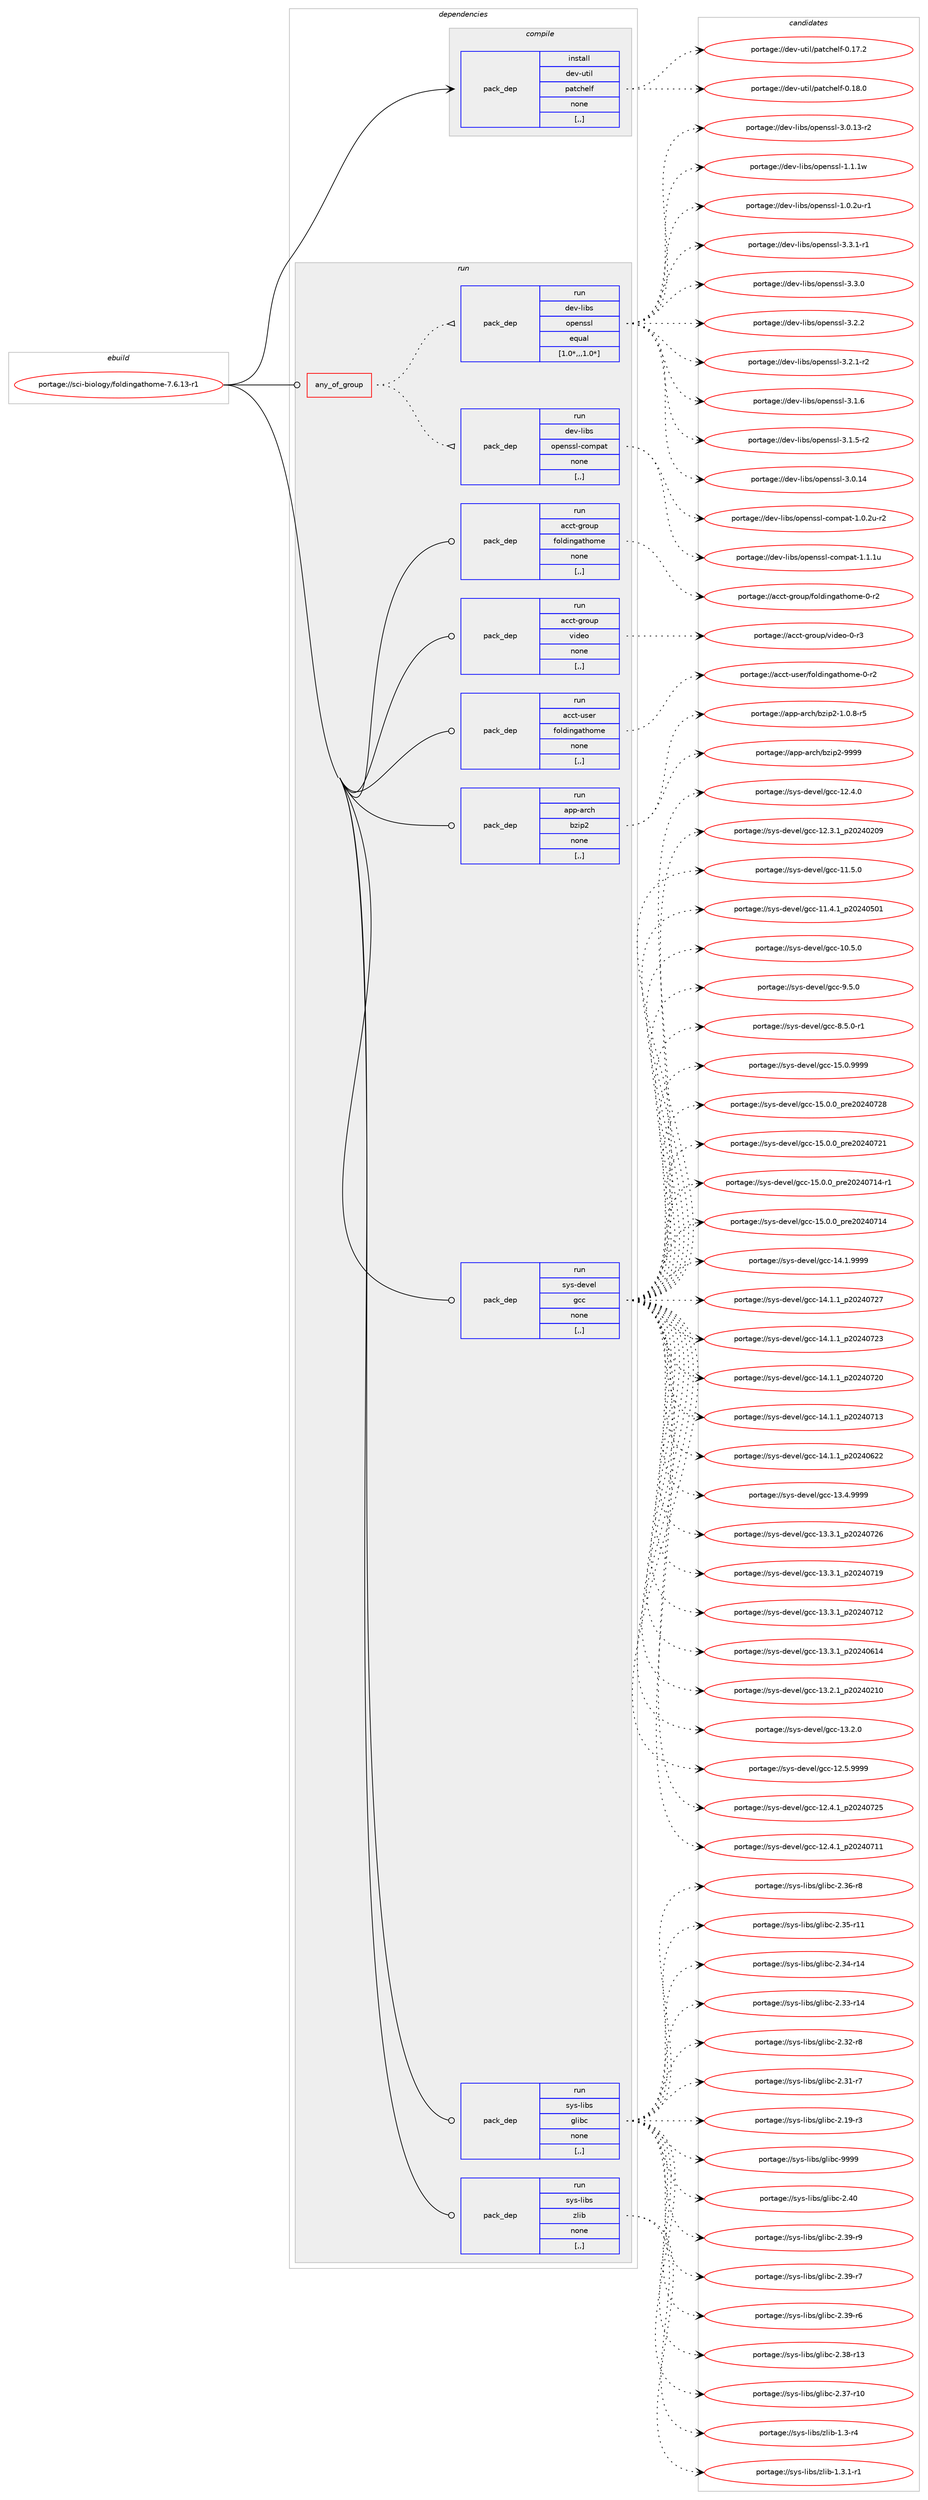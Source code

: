 digraph prolog {

# *************
# Graph options
# *************

newrank=true;
concentrate=true;
compound=true;
graph [rankdir=LR,fontname=Helvetica,fontsize=10,ranksep=1.5];#, ranksep=2.5, nodesep=0.2];
edge  [arrowhead=vee];
node  [fontname=Helvetica,fontsize=10];

# **********
# The ebuild
# **********

subgraph cluster_leftcol {
color=gray;
label=<<i>ebuild</i>>;
id [label="portage://sci-biology/foldingathome-7.6.13-r1", color=red, width=4, href="../sci-biology/foldingathome-7.6.13-r1.svg"];
}

# ****************
# The dependencies
# ****************

subgraph cluster_midcol {
color=gray;
label=<<i>dependencies</i>>;
subgraph cluster_compile {
fillcolor="#eeeeee";
style=filled;
label=<<i>compile</i>>;
subgraph pack285738 {
dependency392482 [label=<<TABLE BORDER="0" CELLBORDER="1" CELLSPACING="0" CELLPADDING="4" WIDTH="220"><TR><TD ROWSPAN="6" CELLPADDING="30">pack_dep</TD></TR><TR><TD WIDTH="110">install</TD></TR><TR><TD>dev-util</TD></TR><TR><TD>patchelf</TD></TR><TR><TD>none</TD></TR><TR><TD>[,,]</TD></TR></TABLE>>, shape=none, color=blue];
}
id:e -> dependency392482:w [weight=20,style="solid",arrowhead="vee"];
}
subgraph cluster_compileandrun {
fillcolor="#eeeeee";
style=filled;
label=<<i>compile and run</i>>;
}
subgraph cluster_run {
fillcolor="#eeeeee";
style=filled;
label=<<i>run</i>>;
subgraph any2603 {
dependency392483 [label=<<TABLE BORDER="0" CELLBORDER="1" CELLSPACING="0" CELLPADDING="4"><TR><TD CELLPADDING="10">any_of_group</TD></TR></TABLE>>, shape=none, color=red];subgraph pack285739 {
dependency392484 [label=<<TABLE BORDER="0" CELLBORDER="1" CELLSPACING="0" CELLPADDING="4" WIDTH="220"><TR><TD ROWSPAN="6" CELLPADDING="30">pack_dep</TD></TR><TR><TD WIDTH="110">run</TD></TR><TR><TD>dev-libs</TD></TR><TR><TD>openssl-compat</TD></TR><TR><TD>none</TD></TR><TR><TD>[,,]</TD></TR></TABLE>>, shape=none, color=blue];
}
dependency392483:e -> dependency392484:w [weight=20,style="dotted",arrowhead="oinv"];
subgraph pack285740 {
dependency392485 [label=<<TABLE BORDER="0" CELLBORDER="1" CELLSPACING="0" CELLPADDING="4" WIDTH="220"><TR><TD ROWSPAN="6" CELLPADDING="30">pack_dep</TD></TR><TR><TD WIDTH="110">run</TD></TR><TR><TD>dev-libs</TD></TR><TR><TD>openssl</TD></TR><TR><TD>equal</TD></TR><TR><TD>[1.0*,,,1.0*]</TD></TR></TABLE>>, shape=none, color=blue];
}
dependency392483:e -> dependency392485:w [weight=20,style="dotted",arrowhead="oinv"];
}
id:e -> dependency392483:w [weight=20,style="solid",arrowhead="odot"];
subgraph pack285741 {
dependency392486 [label=<<TABLE BORDER="0" CELLBORDER="1" CELLSPACING="0" CELLPADDING="4" WIDTH="220"><TR><TD ROWSPAN="6" CELLPADDING="30">pack_dep</TD></TR><TR><TD WIDTH="110">run</TD></TR><TR><TD>acct-group</TD></TR><TR><TD>foldingathome</TD></TR><TR><TD>none</TD></TR><TR><TD>[,,]</TD></TR></TABLE>>, shape=none, color=blue];
}
id:e -> dependency392486:w [weight=20,style="solid",arrowhead="odot"];
subgraph pack285742 {
dependency392487 [label=<<TABLE BORDER="0" CELLBORDER="1" CELLSPACING="0" CELLPADDING="4" WIDTH="220"><TR><TD ROWSPAN="6" CELLPADDING="30">pack_dep</TD></TR><TR><TD WIDTH="110">run</TD></TR><TR><TD>acct-group</TD></TR><TR><TD>video</TD></TR><TR><TD>none</TD></TR><TR><TD>[,,]</TD></TR></TABLE>>, shape=none, color=blue];
}
id:e -> dependency392487:w [weight=20,style="solid",arrowhead="odot"];
subgraph pack285743 {
dependency392488 [label=<<TABLE BORDER="0" CELLBORDER="1" CELLSPACING="0" CELLPADDING="4" WIDTH="220"><TR><TD ROWSPAN="6" CELLPADDING="30">pack_dep</TD></TR><TR><TD WIDTH="110">run</TD></TR><TR><TD>acct-user</TD></TR><TR><TD>foldingathome</TD></TR><TR><TD>none</TD></TR><TR><TD>[,,]</TD></TR></TABLE>>, shape=none, color=blue];
}
id:e -> dependency392488:w [weight=20,style="solid",arrowhead="odot"];
subgraph pack285744 {
dependency392489 [label=<<TABLE BORDER="0" CELLBORDER="1" CELLSPACING="0" CELLPADDING="4" WIDTH="220"><TR><TD ROWSPAN="6" CELLPADDING="30">pack_dep</TD></TR><TR><TD WIDTH="110">run</TD></TR><TR><TD>app-arch</TD></TR><TR><TD>bzip2</TD></TR><TR><TD>none</TD></TR><TR><TD>[,,]</TD></TR></TABLE>>, shape=none, color=blue];
}
id:e -> dependency392489:w [weight=20,style="solid",arrowhead="odot"];
subgraph pack285745 {
dependency392490 [label=<<TABLE BORDER="0" CELLBORDER="1" CELLSPACING="0" CELLPADDING="4" WIDTH="220"><TR><TD ROWSPAN="6" CELLPADDING="30">pack_dep</TD></TR><TR><TD WIDTH="110">run</TD></TR><TR><TD>sys-devel</TD></TR><TR><TD>gcc</TD></TR><TR><TD>none</TD></TR><TR><TD>[,,]</TD></TR></TABLE>>, shape=none, color=blue];
}
id:e -> dependency392490:w [weight=20,style="solid",arrowhead="odot"];
subgraph pack285746 {
dependency392491 [label=<<TABLE BORDER="0" CELLBORDER="1" CELLSPACING="0" CELLPADDING="4" WIDTH="220"><TR><TD ROWSPAN="6" CELLPADDING="30">pack_dep</TD></TR><TR><TD WIDTH="110">run</TD></TR><TR><TD>sys-libs</TD></TR><TR><TD>glibc</TD></TR><TR><TD>none</TD></TR><TR><TD>[,,]</TD></TR></TABLE>>, shape=none, color=blue];
}
id:e -> dependency392491:w [weight=20,style="solid",arrowhead="odot"];
subgraph pack285747 {
dependency392492 [label=<<TABLE BORDER="0" CELLBORDER="1" CELLSPACING="0" CELLPADDING="4" WIDTH="220"><TR><TD ROWSPAN="6" CELLPADDING="30">pack_dep</TD></TR><TR><TD WIDTH="110">run</TD></TR><TR><TD>sys-libs</TD></TR><TR><TD>zlib</TD></TR><TR><TD>none</TD></TR><TR><TD>[,,]</TD></TR></TABLE>>, shape=none, color=blue];
}
id:e -> dependency392492:w [weight=20,style="solid",arrowhead="odot"];
}
}

# **************
# The candidates
# **************

subgraph cluster_choices {
rank=same;
color=gray;
label=<<i>candidates</i>>;

subgraph choice285738 {
color=black;
nodesep=1;
choice1001011184511711610510847112971169910410110810245484649564648 [label="portage://dev-util/patchelf-0.18.0", color=red, width=4,href="../dev-util/patchelf-0.18.0.svg"];
choice1001011184511711610510847112971169910410110810245484649554650 [label="portage://dev-util/patchelf-0.17.2", color=red, width=4,href="../dev-util/patchelf-0.17.2.svg"];
dependency392482:e -> choice1001011184511711610510847112971169910410110810245484649564648:w [style=dotted,weight="100"];
dependency392482:e -> choice1001011184511711610510847112971169910410110810245484649554650:w [style=dotted,weight="100"];
}
subgraph choice285739 {
color=black;
nodesep=1;
choice100101118451081059811547111112101110115115108459911110911297116454946494649117 [label="portage://dev-libs/openssl-compat-1.1.1u", color=red, width=4,href="../dev-libs/openssl-compat-1.1.1u.svg"];
choice1001011184510810598115471111121011101151151084599111109112971164549464846501174511450 [label="portage://dev-libs/openssl-compat-1.0.2u-r2", color=red, width=4,href="../dev-libs/openssl-compat-1.0.2u-r2.svg"];
dependency392484:e -> choice100101118451081059811547111112101110115115108459911110911297116454946494649117:w [style=dotted,weight="100"];
dependency392484:e -> choice1001011184510810598115471111121011101151151084599111109112971164549464846501174511450:w [style=dotted,weight="100"];
}
subgraph choice285740 {
color=black;
nodesep=1;
choice1001011184510810598115471111121011101151151084551465146494511449 [label="portage://dev-libs/openssl-3.3.1-r1", color=red, width=4,href="../dev-libs/openssl-3.3.1-r1.svg"];
choice100101118451081059811547111112101110115115108455146514648 [label="portage://dev-libs/openssl-3.3.0", color=red, width=4,href="../dev-libs/openssl-3.3.0.svg"];
choice100101118451081059811547111112101110115115108455146504650 [label="portage://dev-libs/openssl-3.2.2", color=red, width=4,href="../dev-libs/openssl-3.2.2.svg"];
choice1001011184510810598115471111121011101151151084551465046494511450 [label="portage://dev-libs/openssl-3.2.1-r2", color=red, width=4,href="../dev-libs/openssl-3.2.1-r2.svg"];
choice100101118451081059811547111112101110115115108455146494654 [label="portage://dev-libs/openssl-3.1.6", color=red, width=4,href="../dev-libs/openssl-3.1.6.svg"];
choice1001011184510810598115471111121011101151151084551464946534511450 [label="portage://dev-libs/openssl-3.1.5-r2", color=red, width=4,href="../dev-libs/openssl-3.1.5-r2.svg"];
choice10010111845108105981154711111210111011511510845514648464952 [label="portage://dev-libs/openssl-3.0.14", color=red, width=4,href="../dev-libs/openssl-3.0.14.svg"];
choice100101118451081059811547111112101110115115108455146484649514511450 [label="portage://dev-libs/openssl-3.0.13-r2", color=red, width=4,href="../dev-libs/openssl-3.0.13-r2.svg"];
choice100101118451081059811547111112101110115115108454946494649119 [label="portage://dev-libs/openssl-1.1.1w", color=red, width=4,href="../dev-libs/openssl-1.1.1w.svg"];
choice1001011184510810598115471111121011101151151084549464846501174511449 [label="portage://dev-libs/openssl-1.0.2u-r1", color=red, width=4,href="../dev-libs/openssl-1.0.2u-r1.svg"];
dependency392485:e -> choice1001011184510810598115471111121011101151151084551465146494511449:w [style=dotted,weight="100"];
dependency392485:e -> choice100101118451081059811547111112101110115115108455146514648:w [style=dotted,weight="100"];
dependency392485:e -> choice100101118451081059811547111112101110115115108455146504650:w [style=dotted,weight="100"];
dependency392485:e -> choice1001011184510810598115471111121011101151151084551465046494511450:w [style=dotted,weight="100"];
dependency392485:e -> choice100101118451081059811547111112101110115115108455146494654:w [style=dotted,weight="100"];
dependency392485:e -> choice1001011184510810598115471111121011101151151084551464946534511450:w [style=dotted,weight="100"];
dependency392485:e -> choice10010111845108105981154711111210111011511510845514648464952:w [style=dotted,weight="100"];
dependency392485:e -> choice100101118451081059811547111112101110115115108455146484649514511450:w [style=dotted,weight="100"];
dependency392485:e -> choice100101118451081059811547111112101110115115108454946494649119:w [style=dotted,weight="100"];
dependency392485:e -> choice1001011184510810598115471111121011101151151084549464846501174511449:w [style=dotted,weight="100"];
}
subgraph choice285741 {
color=black;
nodesep=1;
choice97999911645103114111117112471021111081001051101039711610411110910145484511450 [label="portage://acct-group/foldingathome-0-r2", color=red, width=4,href="../acct-group/foldingathome-0-r2.svg"];
dependency392486:e -> choice97999911645103114111117112471021111081001051101039711610411110910145484511450:w [style=dotted,weight="100"];
}
subgraph choice285742 {
color=black;
nodesep=1;
choice979999116451031141111171124711810510010111145484511451 [label="portage://acct-group/video-0-r3", color=red, width=4,href="../acct-group/video-0-r3.svg"];
dependency392487:e -> choice979999116451031141111171124711810510010111145484511451:w [style=dotted,weight="100"];
}
subgraph choice285743 {
color=black;
nodesep=1;
choice97999911645117115101114471021111081001051101039711610411110910145484511450 [label="portage://acct-user/foldingathome-0-r2", color=red, width=4,href="../acct-user/foldingathome-0-r2.svg"];
dependency392488:e -> choice97999911645117115101114471021111081001051101039711610411110910145484511450:w [style=dotted,weight="100"];
}
subgraph choice285744 {
color=black;
nodesep=1;
choice971121124597114991044798122105112504557575757 [label="portage://app-arch/bzip2-9999", color=red, width=4,href="../app-arch/bzip2-9999.svg"];
choice971121124597114991044798122105112504549464846564511453 [label="portage://app-arch/bzip2-1.0.8-r5", color=red, width=4,href="../app-arch/bzip2-1.0.8-r5.svg"];
dependency392489:e -> choice971121124597114991044798122105112504557575757:w [style=dotted,weight="100"];
dependency392489:e -> choice971121124597114991044798122105112504549464846564511453:w [style=dotted,weight="100"];
}
subgraph choice285745 {
color=black;
nodesep=1;
choice1151211154510010111810110847103999945495346484657575757 [label="portage://sys-devel/gcc-15.0.9999", color=red, width=4,href="../sys-devel/gcc-15.0.9999.svg"];
choice1151211154510010111810110847103999945495346484648951121141015048505248555056 [label="portage://sys-devel/gcc-15.0.0_pre20240728", color=red, width=4,href="../sys-devel/gcc-15.0.0_pre20240728.svg"];
choice1151211154510010111810110847103999945495346484648951121141015048505248555049 [label="portage://sys-devel/gcc-15.0.0_pre20240721", color=red, width=4,href="../sys-devel/gcc-15.0.0_pre20240721.svg"];
choice11512111545100101118101108471039999454953464846489511211410150485052485549524511449 [label="portage://sys-devel/gcc-15.0.0_pre20240714-r1", color=red, width=4,href="../sys-devel/gcc-15.0.0_pre20240714-r1.svg"];
choice1151211154510010111810110847103999945495346484648951121141015048505248554952 [label="portage://sys-devel/gcc-15.0.0_pre20240714", color=red, width=4,href="../sys-devel/gcc-15.0.0_pre20240714.svg"];
choice1151211154510010111810110847103999945495246494657575757 [label="portage://sys-devel/gcc-14.1.9999", color=red, width=4,href="../sys-devel/gcc-14.1.9999.svg"];
choice1151211154510010111810110847103999945495246494649951125048505248555055 [label="portage://sys-devel/gcc-14.1.1_p20240727", color=red, width=4,href="../sys-devel/gcc-14.1.1_p20240727.svg"];
choice1151211154510010111810110847103999945495246494649951125048505248555051 [label="portage://sys-devel/gcc-14.1.1_p20240723", color=red, width=4,href="../sys-devel/gcc-14.1.1_p20240723.svg"];
choice1151211154510010111810110847103999945495246494649951125048505248555048 [label="portage://sys-devel/gcc-14.1.1_p20240720", color=red, width=4,href="../sys-devel/gcc-14.1.1_p20240720.svg"];
choice1151211154510010111810110847103999945495246494649951125048505248554951 [label="portage://sys-devel/gcc-14.1.1_p20240713", color=red, width=4,href="../sys-devel/gcc-14.1.1_p20240713.svg"];
choice1151211154510010111810110847103999945495246494649951125048505248545050 [label="portage://sys-devel/gcc-14.1.1_p20240622", color=red, width=4,href="../sys-devel/gcc-14.1.1_p20240622.svg"];
choice1151211154510010111810110847103999945495146524657575757 [label="portage://sys-devel/gcc-13.4.9999", color=red, width=4,href="../sys-devel/gcc-13.4.9999.svg"];
choice1151211154510010111810110847103999945495146514649951125048505248555054 [label="portage://sys-devel/gcc-13.3.1_p20240726", color=red, width=4,href="../sys-devel/gcc-13.3.1_p20240726.svg"];
choice1151211154510010111810110847103999945495146514649951125048505248554957 [label="portage://sys-devel/gcc-13.3.1_p20240719", color=red, width=4,href="../sys-devel/gcc-13.3.1_p20240719.svg"];
choice1151211154510010111810110847103999945495146514649951125048505248554950 [label="portage://sys-devel/gcc-13.3.1_p20240712", color=red, width=4,href="../sys-devel/gcc-13.3.1_p20240712.svg"];
choice1151211154510010111810110847103999945495146514649951125048505248544952 [label="portage://sys-devel/gcc-13.3.1_p20240614", color=red, width=4,href="../sys-devel/gcc-13.3.1_p20240614.svg"];
choice1151211154510010111810110847103999945495146504649951125048505248504948 [label="portage://sys-devel/gcc-13.2.1_p20240210", color=red, width=4,href="../sys-devel/gcc-13.2.1_p20240210.svg"];
choice1151211154510010111810110847103999945495146504648 [label="portage://sys-devel/gcc-13.2.0", color=red, width=4,href="../sys-devel/gcc-13.2.0.svg"];
choice1151211154510010111810110847103999945495046534657575757 [label="portage://sys-devel/gcc-12.5.9999", color=red, width=4,href="../sys-devel/gcc-12.5.9999.svg"];
choice1151211154510010111810110847103999945495046524649951125048505248555053 [label="portage://sys-devel/gcc-12.4.1_p20240725", color=red, width=4,href="../sys-devel/gcc-12.4.1_p20240725.svg"];
choice1151211154510010111810110847103999945495046524649951125048505248554949 [label="portage://sys-devel/gcc-12.4.1_p20240711", color=red, width=4,href="../sys-devel/gcc-12.4.1_p20240711.svg"];
choice1151211154510010111810110847103999945495046524648 [label="portage://sys-devel/gcc-12.4.0", color=red, width=4,href="../sys-devel/gcc-12.4.0.svg"];
choice1151211154510010111810110847103999945495046514649951125048505248504857 [label="portage://sys-devel/gcc-12.3.1_p20240209", color=red, width=4,href="../sys-devel/gcc-12.3.1_p20240209.svg"];
choice1151211154510010111810110847103999945494946534648 [label="portage://sys-devel/gcc-11.5.0", color=red, width=4,href="../sys-devel/gcc-11.5.0.svg"];
choice1151211154510010111810110847103999945494946524649951125048505248534849 [label="portage://sys-devel/gcc-11.4.1_p20240501", color=red, width=4,href="../sys-devel/gcc-11.4.1_p20240501.svg"];
choice1151211154510010111810110847103999945494846534648 [label="portage://sys-devel/gcc-10.5.0", color=red, width=4,href="../sys-devel/gcc-10.5.0.svg"];
choice11512111545100101118101108471039999455746534648 [label="portage://sys-devel/gcc-9.5.0", color=red, width=4,href="../sys-devel/gcc-9.5.0.svg"];
choice115121115451001011181011084710399994556465346484511449 [label="portage://sys-devel/gcc-8.5.0-r1", color=red, width=4,href="../sys-devel/gcc-8.5.0-r1.svg"];
dependency392490:e -> choice1151211154510010111810110847103999945495346484657575757:w [style=dotted,weight="100"];
dependency392490:e -> choice1151211154510010111810110847103999945495346484648951121141015048505248555056:w [style=dotted,weight="100"];
dependency392490:e -> choice1151211154510010111810110847103999945495346484648951121141015048505248555049:w [style=dotted,weight="100"];
dependency392490:e -> choice11512111545100101118101108471039999454953464846489511211410150485052485549524511449:w [style=dotted,weight="100"];
dependency392490:e -> choice1151211154510010111810110847103999945495346484648951121141015048505248554952:w [style=dotted,weight="100"];
dependency392490:e -> choice1151211154510010111810110847103999945495246494657575757:w [style=dotted,weight="100"];
dependency392490:e -> choice1151211154510010111810110847103999945495246494649951125048505248555055:w [style=dotted,weight="100"];
dependency392490:e -> choice1151211154510010111810110847103999945495246494649951125048505248555051:w [style=dotted,weight="100"];
dependency392490:e -> choice1151211154510010111810110847103999945495246494649951125048505248555048:w [style=dotted,weight="100"];
dependency392490:e -> choice1151211154510010111810110847103999945495246494649951125048505248554951:w [style=dotted,weight="100"];
dependency392490:e -> choice1151211154510010111810110847103999945495246494649951125048505248545050:w [style=dotted,weight="100"];
dependency392490:e -> choice1151211154510010111810110847103999945495146524657575757:w [style=dotted,weight="100"];
dependency392490:e -> choice1151211154510010111810110847103999945495146514649951125048505248555054:w [style=dotted,weight="100"];
dependency392490:e -> choice1151211154510010111810110847103999945495146514649951125048505248554957:w [style=dotted,weight="100"];
dependency392490:e -> choice1151211154510010111810110847103999945495146514649951125048505248554950:w [style=dotted,weight="100"];
dependency392490:e -> choice1151211154510010111810110847103999945495146514649951125048505248544952:w [style=dotted,weight="100"];
dependency392490:e -> choice1151211154510010111810110847103999945495146504649951125048505248504948:w [style=dotted,weight="100"];
dependency392490:e -> choice1151211154510010111810110847103999945495146504648:w [style=dotted,weight="100"];
dependency392490:e -> choice1151211154510010111810110847103999945495046534657575757:w [style=dotted,weight="100"];
dependency392490:e -> choice1151211154510010111810110847103999945495046524649951125048505248555053:w [style=dotted,weight="100"];
dependency392490:e -> choice1151211154510010111810110847103999945495046524649951125048505248554949:w [style=dotted,weight="100"];
dependency392490:e -> choice1151211154510010111810110847103999945495046524648:w [style=dotted,weight="100"];
dependency392490:e -> choice1151211154510010111810110847103999945495046514649951125048505248504857:w [style=dotted,weight="100"];
dependency392490:e -> choice1151211154510010111810110847103999945494946534648:w [style=dotted,weight="100"];
dependency392490:e -> choice1151211154510010111810110847103999945494946524649951125048505248534849:w [style=dotted,weight="100"];
dependency392490:e -> choice1151211154510010111810110847103999945494846534648:w [style=dotted,weight="100"];
dependency392490:e -> choice11512111545100101118101108471039999455746534648:w [style=dotted,weight="100"];
dependency392490:e -> choice115121115451001011181011084710399994556465346484511449:w [style=dotted,weight="100"];
}
subgraph choice285746 {
color=black;
nodesep=1;
choice11512111545108105981154710310810598994557575757 [label="portage://sys-libs/glibc-9999", color=red, width=4,href="../sys-libs/glibc-9999.svg"];
choice11512111545108105981154710310810598994550465248 [label="portage://sys-libs/glibc-2.40", color=red, width=4,href="../sys-libs/glibc-2.40.svg"];
choice115121115451081059811547103108105989945504651574511457 [label="portage://sys-libs/glibc-2.39-r9", color=red, width=4,href="../sys-libs/glibc-2.39-r9.svg"];
choice115121115451081059811547103108105989945504651574511455 [label="portage://sys-libs/glibc-2.39-r7", color=red, width=4,href="../sys-libs/glibc-2.39-r7.svg"];
choice115121115451081059811547103108105989945504651574511454 [label="portage://sys-libs/glibc-2.39-r6", color=red, width=4,href="../sys-libs/glibc-2.39-r6.svg"];
choice11512111545108105981154710310810598994550465156451144951 [label="portage://sys-libs/glibc-2.38-r13", color=red, width=4,href="../sys-libs/glibc-2.38-r13.svg"];
choice11512111545108105981154710310810598994550465155451144948 [label="portage://sys-libs/glibc-2.37-r10", color=red, width=4,href="../sys-libs/glibc-2.37-r10.svg"];
choice115121115451081059811547103108105989945504651544511456 [label="portage://sys-libs/glibc-2.36-r8", color=red, width=4,href="../sys-libs/glibc-2.36-r8.svg"];
choice11512111545108105981154710310810598994550465153451144949 [label="portage://sys-libs/glibc-2.35-r11", color=red, width=4,href="../sys-libs/glibc-2.35-r11.svg"];
choice11512111545108105981154710310810598994550465152451144952 [label="portage://sys-libs/glibc-2.34-r14", color=red, width=4,href="../sys-libs/glibc-2.34-r14.svg"];
choice11512111545108105981154710310810598994550465151451144952 [label="portage://sys-libs/glibc-2.33-r14", color=red, width=4,href="../sys-libs/glibc-2.33-r14.svg"];
choice115121115451081059811547103108105989945504651504511456 [label="portage://sys-libs/glibc-2.32-r8", color=red, width=4,href="../sys-libs/glibc-2.32-r8.svg"];
choice115121115451081059811547103108105989945504651494511455 [label="portage://sys-libs/glibc-2.31-r7", color=red, width=4,href="../sys-libs/glibc-2.31-r7.svg"];
choice115121115451081059811547103108105989945504649574511451 [label="portage://sys-libs/glibc-2.19-r3", color=red, width=4,href="../sys-libs/glibc-2.19-r3.svg"];
dependency392491:e -> choice11512111545108105981154710310810598994557575757:w [style=dotted,weight="100"];
dependency392491:e -> choice11512111545108105981154710310810598994550465248:w [style=dotted,weight="100"];
dependency392491:e -> choice115121115451081059811547103108105989945504651574511457:w [style=dotted,weight="100"];
dependency392491:e -> choice115121115451081059811547103108105989945504651574511455:w [style=dotted,weight="100"];
dependency392491:e -> choice115121115451081059811547103108105989945504651574511454:w [style=dotted,weight="100"];
dependency392491:e -> choice11512111545108105981154710310810598994550465156451144951:w [style=dotted,weight="100"];
dependency392491:e -> choice11512111545108105981154710310810598994550465155451144948:w [style=dotted,weight="100"];
dependency392491:e -> choice115121115451081059811547103108105989945504651544511456:w [style=dotted,weight="100"];
dependency392491:e -> choice11512111545108105981154710310810598994550465153451144949:w [style=dotted,weight="100"];
dependency392491:e -> choice11512111545108105981154710310810598994550465152451144952:w [style=dotted,weight="100"];
dependency392491:e -> choice11512111545108105981154710310810598994550465151451144952:w [style=dotted,weight="100"];
dependency392491:e -> choice115121115451081059811547103108105989945504651504511456:w [style=dotted,weight="100"];
dependency392491:e -> choice115121115451081059811547103108105989945504651494511455:w [style=dotted,weight="100"];
dependency392491:e -> choice115121115451081059811547103108105989945504649574511451:w [style=dotted,weight="100"];
}
subgraph choice285747 {
color=black;
nodesep=1;
choice115121115451081059811547122108105984549465146494511449 [label="portage://sys-libs/zlib-1.3.1-r1", color=red, width=4,href="../sys-libs/zlib-1.3.1-r1.svg"];
choice11512111545108105981154712210810598454946514511452 [label="portage://sys-libs/zlib-1.3-r4", color=red, width=4,href="../sys-libs/zlib-1.3-r4.svg"];
dependency392492:e -> choice115121115451081059811547122108105984549465146494511449:w [style=dotted,weight="100"];
dependency392492:e -> choice11512111545108105981154712210810598454946514511452:w [style=dotted,weight="100"];
}
}

}
